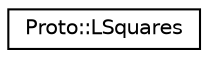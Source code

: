 digraph "Graphical Class Hierarchy"
{
  edge [fontname="Helvetica",fontsize="10",labelfontname="Helvetica",labelfontsize="10"];
  node [fontname="Helvetica",fontsize="10",shape=record];
  rankdir="LR";
  Node0 [label="Proto::LSquares",height=0.2,width=0.4,color="black", fillcolor="white", style="filled",URL="$classProto_1_1LSquares.html"];
}
